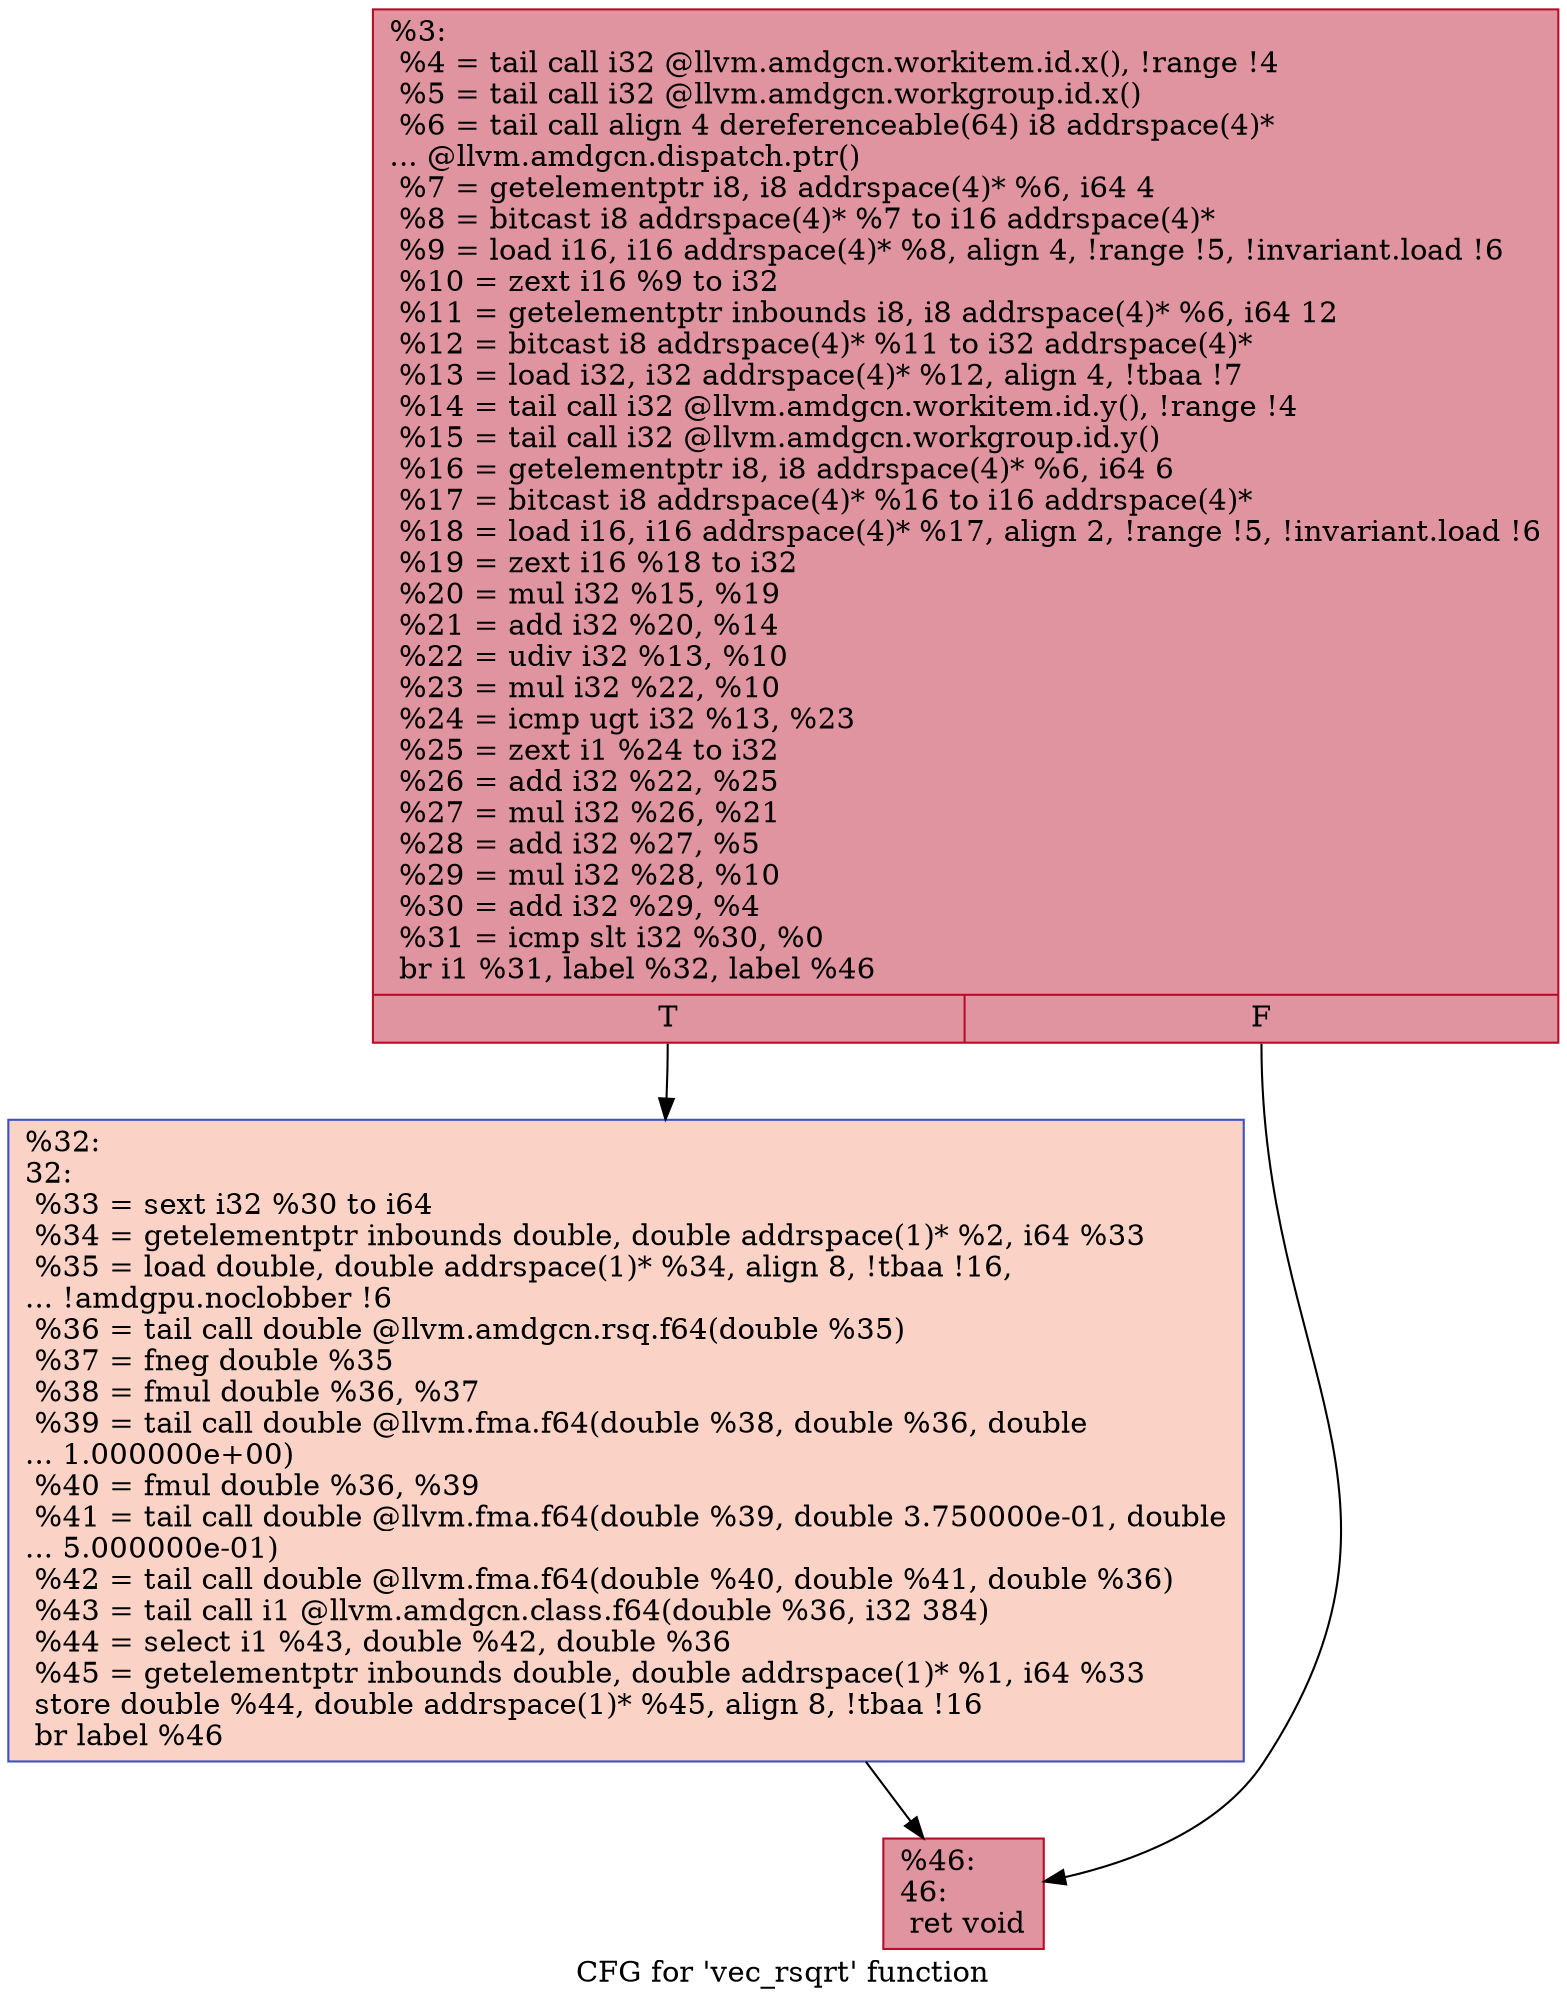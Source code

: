 digraph "CFG for 'vec_rsqrt' function" {
	label="CFG for 'vec_rsqrt' function";

	Node0x5a2f9c0 [shape=record,color="#b70d28ff", style=filled, fillcolor="#b70d2870",label="{%3:\l  %4 = tail call i32 @llvm.amdgcn.workitem.id.x(), !range !4\l  %5 = tail call i32 @llvm.amdgcn.workgroup.id.x()\l  %6 = tail call align 4 dereferenceable(64) i8 addrspace(4)*\l... @llvm.amdgcn.dispatch.ptr()\l  %7 = getelementptr i8, i8 addrspace(4)* %6, i64 4\l  %8 = bitcast i8 addrspace(4)* %7 to i16 addrspace(4)*\l  %9 = load i16, i16 addrspace(4)* %8, align 4, !range !5, !invariant.load !6\l  %10 = zext i16 %9 to i32\l  %11 = getelementptr inbounds i8, i8 addrspace(4)* %6, i64 12\l  %12 = bitcast i8 addrspace(4)* %11 to i32 addrspace(4)*\l  %13 = load i32, i32 addrspace(4)* %12, align 4, !tbaa !7\l  %14 = tail call i32 @llvm.amdgcn.workitem.id.y(), !range !4\l  %15 = tail call i32 @llvm.amdgcn.workgroup.id.y()\l  %16 = getelementptr i8, i8 addrspace(4)* %6, i64 6\l  %17 = bitcast i8 addrspace(4)* %16 to i16 addrspace(4)*\l  %18 = load i16, i16 addrspace(4)* %17, align 2, !range !5, !invariant.load !6\l  %19 = zext i16 %18 to i32\l  %20 = mul i32 %15, %19\l  %21 = add i32 %20, %14\l  %22 = udiv i32 %13, %10\l  %23 = mul i32 %22, %10\l  %24 = icmp ugt i32 %13, %23\l  %25 = zext i1 %24 to i32\l  %26 = add i32 %22, %25\l  %27 = mul i32 %26, %21\l  %28 = add i32 %27, %5\l  %29 = mul i32 %28, %10\l  %30 = add i32 %29, %4\l  %31 = icmp slt i32 %30, %0\l  br i1 %31, label %32, label %46\l|{<s0>T|<s1>F}}"];
	Node0x5a2f9c0:s0 -> Node0x5a33a00;
	Node0x5a2f9c0:s1 -> Node0x5a33a90;
	Node0x5a33a00 [shape=record,color="#3d50c3ff", style=filled, fillcolor="#f59c7d70",label="{%32:\l32:                                               \l  %33 = sext i32 %30 to i64\l  %34 = getelementptr inbounds double, double addrspace(1)* %2, i64 %33\l  %35 = load double, double addrspace(1)* %34, align 8, !tbaa !16,\l... !amdgpu.noclobber !6\l  %36 = tail call double @llvm.amdgcn.rsq.f64(double %35)\l  %37 = fneg double %35\l  %38 = fmul double %36, %37\l  %39 = tail call double @llvm.fma.f64(double %38, double %36, double\l... 1.000000e+00)\l  %40 = fmul double %36, %39\l  %41 = tail call double @llvm.fma.f64(double %39, double 3.750000e-01, double\l... 5.000000e-01)\l  %42 = tail call double @llvm.fma.f64(double %40, double %41, double %36)\l  %43 = tail call i1 @llvm.amdgcn.class.f64(double %36, i32 384)\l  %44 = select i1 %43, double %42, double %36\l  %45 = getelementptr inbounds double, double addrspace(1)* %1, i64 %33\l  store double %44, double addrspace(1)* %45, align 8, !tbaa !16\l  br label %46\l}"];
	Node0x5a33a00 -> Node0x5a33a90;
	Node0x5a33a90 [shape=record,color="#b70d28ff", style=filled, fillcolor="#b70d2870",label="{%46:\l46:                                               \l  ret void\l}"];
}
